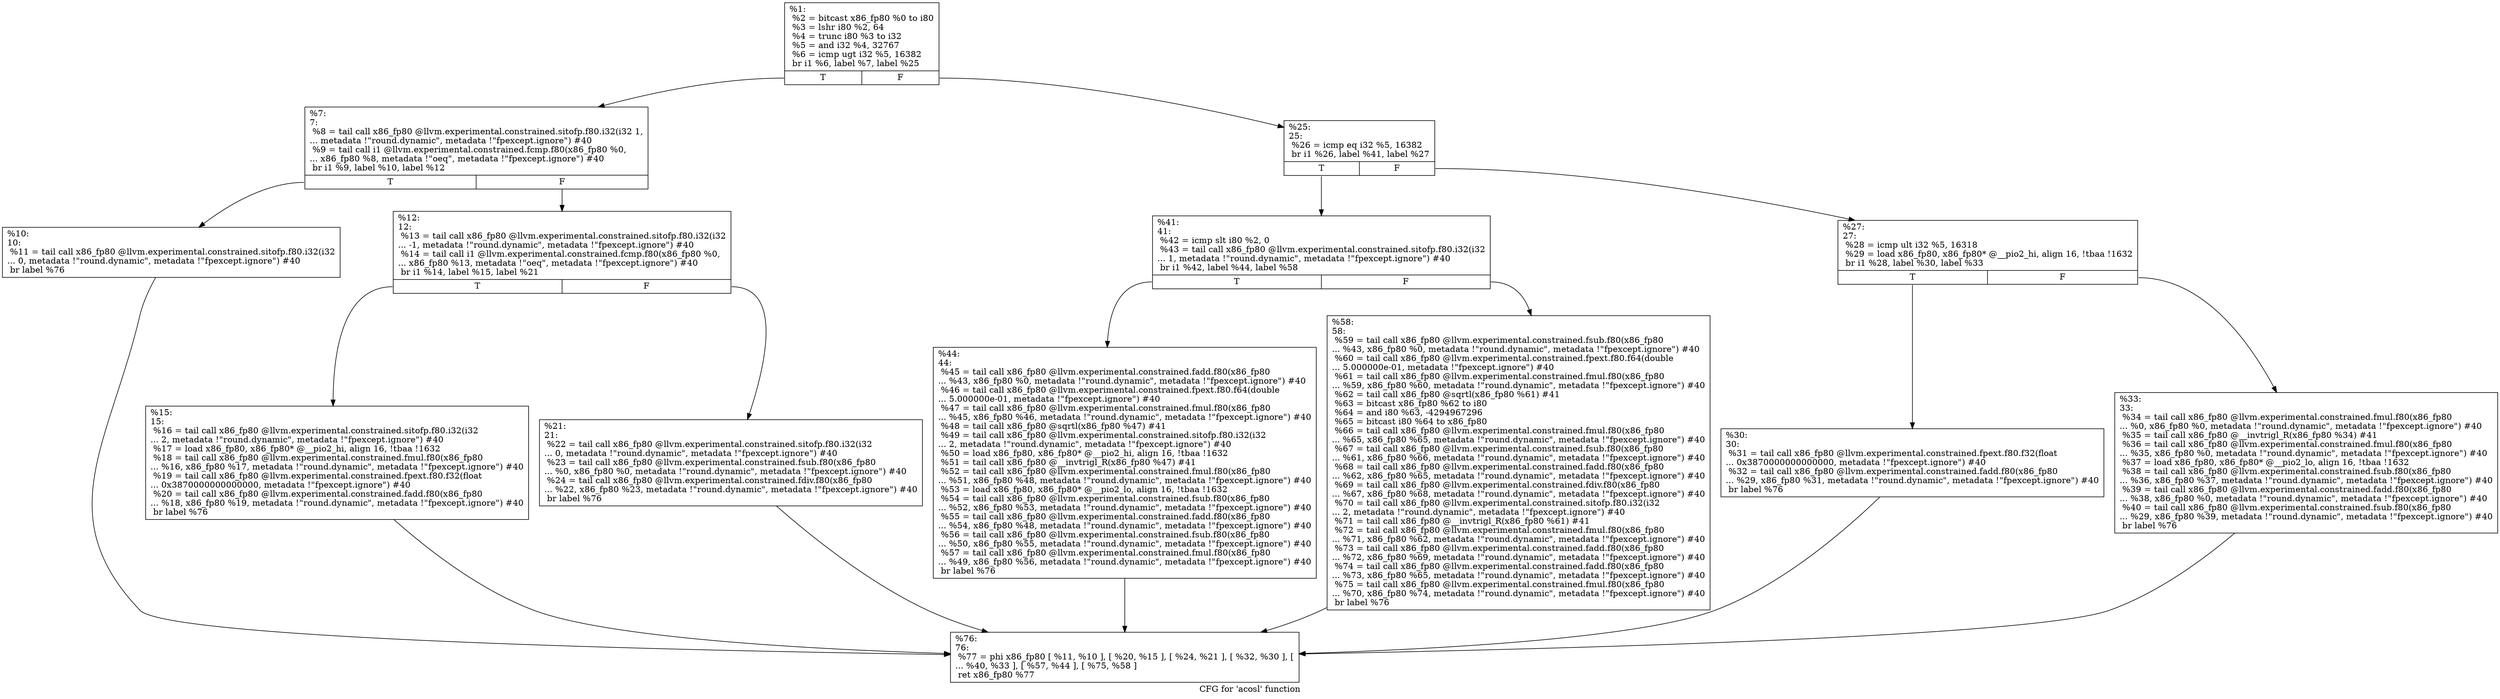 digraph "CFG for 'acosl' function" {
	label="CFG for 'acosl' function";

	Node0x19c5de0 [shape=record,label="{%1:\l  %2 = bitcast x86_fp80 %0 to i80\l  %3 = lshr i80 %2, 64\l  %4 = trunc i80 %3 to i32\l  %5 = and i32 %4, 32767\l  %6 = icmp ugt i32 %5, 16382\l  br i1 %6, label %7, label %25\l|{<s0>T|<s1>F}}"];
	Node0x19c5de0:s0 -> Node0x19c5ee0;
	Node0x19c5de0:s1 -> Node0x19c6070;
	Node0x19c5ee0 [shape=record,label="{%7:\l7:                                                \l  %8 = tail call x86_fp80 @llvm.experimental.constrained.sitofp.f80.i32(i32 1,\l... metadata !\"round.dynamic\", metadata !\"fpexcept.ignore\") #40\l  %9 = tail call i1 @llvm.experimental.constrained.fcmp.f80(x86_fp80 %0,\l... x86_fp80 %8, metadata !\"oeq\", metadata !\"fpexcept.ignore\") #40\l  br i1 %9, label %10, label %12\l|{<s0>T|<s1>F}}"];
	Node0x19c5ee0:s0 -> Node0x19c5f30;
	Node0x19c5ee0:s1 -> Node0x19c5f80;
	Node0x19c5f30 [shape=record,label="{%10:\l10:                                               \l  %11 = tail call x86_fp80 @llvm.experimental.constrained.sitofp.f80.i32(i32\l... 0, metadata !\"round.dynamic\", metadata !\"fpexcept.ignore\") #40\l  br label %76\l}"];
	Node0x19c5f30 -> Node0x19c62a0;
	Node0x19c5f80 [shape=record,label="{%12:\l12:                                               \l  %13 = tail call x86_fp80 @llvm.experimental.constrained.sitofp.f80.i32(i32\l... -1, metadata !\"round.dynamic\", metadata !\"fpexcept.ignore\") #40\l  %14 = tail call i1 @llvm.experimental.constrained.fcmp.f80(x86_fp80 %0,\l... x86_fp80 %13, metadata !\"oeq\", metadata !\"fpexcept.ignore\") #40\l  br i1 %14, label %15, label %21\l|{<s0>T|<s1>F}}"];
	Node0x19c5f80:s0 -> Node0x19c5fd0;
	Node0x19c5f80:s1 -> Node0x19c6020;
	Node0x19c5fd0 [shape=record,label="{%15:\l15:                                               \l  %16 = tail call x86_fp80 @llvm.experimental.constrained.sitofp.f80.i32(i32\l... 2, metadata !\"round.dynamic\", metadata !\"fpexcept.ignore\") #40\l  %17 = load x86_fp80, x86_fp80* @__pio2_hi, align 16, !tbaa !1632\l  %18 = tail call x86_fp80 @llvm.experimental.constrained.fmul.f80(x86_fp80\l... %16, x86_fp80 %17, metadata !\"round.dynamic\", metadata !\"fpexcept.ignore\") #40\l  %19 = tail call x86_fp80 @llvm.experimental.constrained.fpext.f80.f32(float\l... 0x3870000000000000, metadata !\"fpexcept.ignore\") #40\l  %20 = tail call x86_fp80 @llvm.experimental.constrained.fadd.f80(x86_fp80\l... %18, x86_fp80 %19, metadata !\"round.dynamic\", metadata !\"fpexcept.ignore\") #40\l  br label %76\l}"];
	Node0x19c5fd0 -> Node0x19c62a0;
	Node0x19c6020 [shape=record,label="{%21:\l21:                                               \l  %22 = tail call x86_fp80 @llvm.experimental.constrained.sitofp.f80.i32(i32\l... 0, metadata !\"round.dynamic\", metadata !\"fpexcept.ignore\") #40\l  %23 = tail call x86_fp80 @llvm.experimental.constrained.fsub.f80(x86_fp80\l... %0, x86_fp80 %0, metadata !\"round.dynamic\", metadata !\"fpexcept.ignore\") #40\l  %24 = tail call x86_fp80 @llvm.experimental.constrained.fdiv.f80(x86_fp80\l... %22, x86_fp80 %23, metadata !\"round.dynamic\", metadata !\"fpexcept.ignore\") #40\l  br label %76\l}"];
	Node0x19c6020 -> Node0x19c62a0;
	Node0x19c6070 [shape=record,label="{%25:\l25:                                               \l  %26 = icmp eq i32 %5, 16382\l  br i1 %26, label %41, label %27\l|{<s0>T|<s1>F}}"];
	Node0x19c6070:s0 -> Node0x19c61b0;
	Node0x19c6070:s1 -> Node0x19c60c0;
	Node0x19c60c0 [shape=record,label="{%27:\l27:                                               \l  %28 = icmp ult i32 %5, 16318\l  %29 = load x86_fp80, x86_fp80* @__pio2_hi, align 16, !tbaa !1632\l  br i1 %28, label %30, label %33\l|{<s0>T|<s1>F}}"];
	Node0x19c60c0:s0 -> Node0x19c6110;
	Node0x19c60c0:s1 -> Node0x19c6160;
	Node0x19c6110 [shape=record,label="{%30:\l30:                                               \l  %31 = tail call x86_fp80 @llvm.experimental.constrained.fpext.f80.f32(float\l... 0x3870000000000000, metadata !\"fpexcept.ignore\") #40\l  %32 = tail call x86_fp80 @llvm.experimental.constrained.fadd.f80(x86_fp80\l... %29, x86_fp80 %31, metadata !\"round.dynamic\", metadata !\"fpexcept.ignore\") #40\l  br label %76\l}"];
	Node0x19c6110 -> Node0x19c62a0;
	Node0x19c6160 [shape=record,label="{%33:\l33:                                               \l  %34 = tail call x86_fp80 @llvm.experimental.constrained.fmul.f80(x86_fp80\l... %0, x86_fp80 %0, metadata !\"round.dynamic\", metadata !\"fpexcept.ignore\") #40\l  %35 = tail call x86_fp80 @__invtrigl_R(x86_fp80 %34) #41\l  %36 = tail call x86_fp80 @llvm.experimental.constrained.fmul.f80(x86_fp80\l... %35, x86_fp80 %0, metadata !\"round.dynamic\", metadata !\"fpexcept.ignore\") #40\l  %37 = load x86_fp80, x86_fp80* @__pio2_lo, align 16, !tbaa !1632\l  %38 = tail call x86_fp80 @llvm.experimental.constrained.fsub.f80(x86_fp80\l... %36, x86_fp80 %37, metadata !\"round.dynamic\", metadata !\"fpexcept.ignore\") #40\l  %39 = tail call x86_fp80 @llvm.experimental.constrained.fadd.f80(x86_fp80\l... %38, x86_fp80 %0, metadata !\"round.dynamic\", metadata !\"fpexcept.ignore\") #40\l  %40 = tail call x86_fp80 @llvm.experimental.constrained.fsub.f80(x86_fp80\l... %29, x86_fp80 %39, metadata !\"round.dynamic\", metadata !\"fpexcept.ignore\") #40\l  br label %76\l}"];
	Node0x19c6160 -> Node0x19c62a0;
	Node0x19c61b0 [shape=record,label="{%41:\l41:                                               \l  %42 = icmp slt i80 %2, 0\l  %43 = tail call x86_fp80 @llvm.experimental.constrained.sitofp.f80.i32(i32\l... 1, metadata !\"round.dynamic\", metadata !\"fpexcept.ignore\") #40\l  br i1 %42, label %44, label %58\l|{<s0>T|<s1>F}}"];
	Node0x19c61b0:s0 -> Node0x19c6200;
	Node0x19c61b0:s1 -> Node0x19c6250;
	Node0x19c6200 [shape=record,label="{%44:\l44:                                               \l  %45 = tail call x86_fp80 @llvm.experimental.constrained.fadd.f80(x86_fp80\l... %43, x86_fp80 %0, metadata !\"round.dynamic\", metadata !\"fpexcept.ignore\") #40\l  %46 = tail call x86_fp80 @llvm.experimental.constrained.fpext.f80.f64(double\l... 5.000000e-01, metadata !\"fpexcept.ignore\") #40\l  %47 = tail call x86_fp80 @llvm.experimental.constrained.fmul.f80(x86_fp80\l... %45, x86_fp80 %46, metadata !\"round.dynamic\", metadata !\"fpexcept.ignore\") #40\l  %48 = tail call x86_fp80 @sqrtl(x86_fp80 %47) #41\l  %49 = tail call x86_fp80 @llvm.experimental.constrained.sitofp.f80.i32(i32\l... 2, metadata !\"round.dynamic\", metadata !\"fpexcept.ignore\") #40\l  %50 = load x86_fp80, x86_fp80* @__pio2_hi, align 16, !tbaa !1632\l  %51 = tail call x86_fp80 @__invtrigl_R(x86_fp80 %47) #41\l  %52 = tail call x86_fp80 @llvm.experimental.constrained.fmul.f80(x86_fp80\l... %51, x86_fp80 %48, metadata !\"round.dynamic\", metadata !\"fpexcept.ignore\") #40\l  %53 = load x86_fp80, x86_fp80* @__pio2_lo, align 16, !tbaa !1632\l  %54 = tail call x86_fp80 @llvm.experimental.constrained.fsub.f80(x86_fp80\l... %52, x86_fp80 %53, metadata !\"round.dynamic\", metadata !\"fpexcept.ignore\") #40\l  %55 = tail call x86_fp80 @llvm.experimental.constrained.fadd.f80(x86_fp80\l... %54, x86_fp80 %48, metadata !\"round.dynamic\", metadata !\"fpexcept.ignore\") #40\l  %56 = tail call x86_fp80 @llvm.experimental.constrained.fsub.f80(x86_fp80\l... %50, x86_fp80 %55, metadata !\"round.dynamic\", metadata !\"fpexcept.ignore\") #40\l  %57 = tail call x86_fp80 @llvm.experimental.constrained.fmul.f80(x86_fp80\l... %49, x86_fp80 %56, metadata !\"round.dynamic\", metadata !\"fpexcept.ignore\") #40\l  br label %76\l}"];
	Node0x19c6200 -> Node0x19c62a0;
	Node0x19c6250 [shape=record,label="{%58:\l58:                                               \l  %59 = tail call x86_fp80 @llvm.experimental.constrained.fsub.f80(x86_fp80\l... %43, x86_fp80 %0, metadata !\"round.dynamic\", metadata !\"fpexcept.ignore\") #40\l  %60 = tail call x86_fp80 @llvm.experimental.constrained.fpext.f80.f64(double\l... 5.000000e-01, metadata !\"fpexcept.ignore\") #40\l  %61 = tail call x86_fp80 @llvm.experimental.constrained.fmul.f80(x86_fp80\l... %59, x86_fp80 %60, metadata !\"round.dynamic\", metadata !\"fpexcept.ignore\") #40\l  %62 = tail call x86_fp80 @sqrtl(x86_fp80 %61) #41\l  %63 = bitcast x86_fp80 %62 to i80\l  %64 = and i80 %63, -4294967296\l  %65 = bitcast i80 %64 to x86_fp80\l  %66 = tail call x86_fp80 @llvm.experimental.constrained.fmul.f80(x86_fp80\l... %65, x86_fp80 %65, metadata !\"round.dynamic\", metadata !\"fpexcept.ignore\") #40\l  %67 = tail call x86_fp80 @llvm.experimental.constrained.fsub.f80(x86_fp80\l... %61, x86_fp80 %66, metadata !\"round.dynamic\", metadata !\"fpexcept.ignore\") #40\l  %68 = tail call x86_fp80 @llvm.experimental.constrained.fadd.f80(x86_fp80\l... %62, x86_fp80 %65, metadata !\"round.dynamic\", metadata !\"fpexcept.ignore\") #40\l  %69 = tail call x86_fp80 @llvm.experimental.constrained.fdiv.f80(x86_fp80\l... %67, x86_fp80 %68, metadata !\"round.dynamic\", metadata !\"fpexcept.ignore\") #40\l  %70 = tail call x86_fp80 @llvm.experimental.constrained.sitofp.f80.i32(i32\l... 2, metadata !\"round.dynamic\", metadata !\"fpexcept.ignore\") #40\l  %71 = tail call x86_fp80 @__invtrigl_R(x86_fp80 %61) #41\l  %72 = tail call x86_fp80 @llvm.experimental.constrained.fmul.f80(x86_fp80\l... %71, x86_fp80 %62, metadata !\"round.dynamic\", metadata !\"fpexcept.ignore\") #40\l  %73 = tail call x86_fp80 @llvm.experimental.constrained.fadd.f80(x86_fp80\l... %72, x86_fp80 %69, metadata !\"round.dynamic\", metadata !\"fpexcept.ignore\") #40\l  %74 = tail call x86_fp80 @llvm.experimental.constrained.fadd.f80(x86_fp80\l... %73, x86_fp80 %65, metadata !\"round.dynamic\", metadata !\"fpexcept.ignore\") #40\l  %75 = tail call x86_fp80 @llvm.experimental.constrained.fmul.f80(x86_fp80\l... %70, x86_fp80 %74, metadata !\"round.dynamic\", metadata !\"fpexcept.ignore\") #40\l  br label %76\l}"];
	Node0x19c6250 -> Node0x19c62a0;
	Node0x19c62a0 [shape=record,label="{%76:\l76:                                               \l  %77 = phi x86_fp80 [ %11, %10 ], [ %20, %15 ], [ %24, %21 ], [ %32, %30 ], [\l... %40, %33 ], [ %57, %44 ], [ %75, %58 ]\l  ret x86_fp80 %77\l}"];
}
